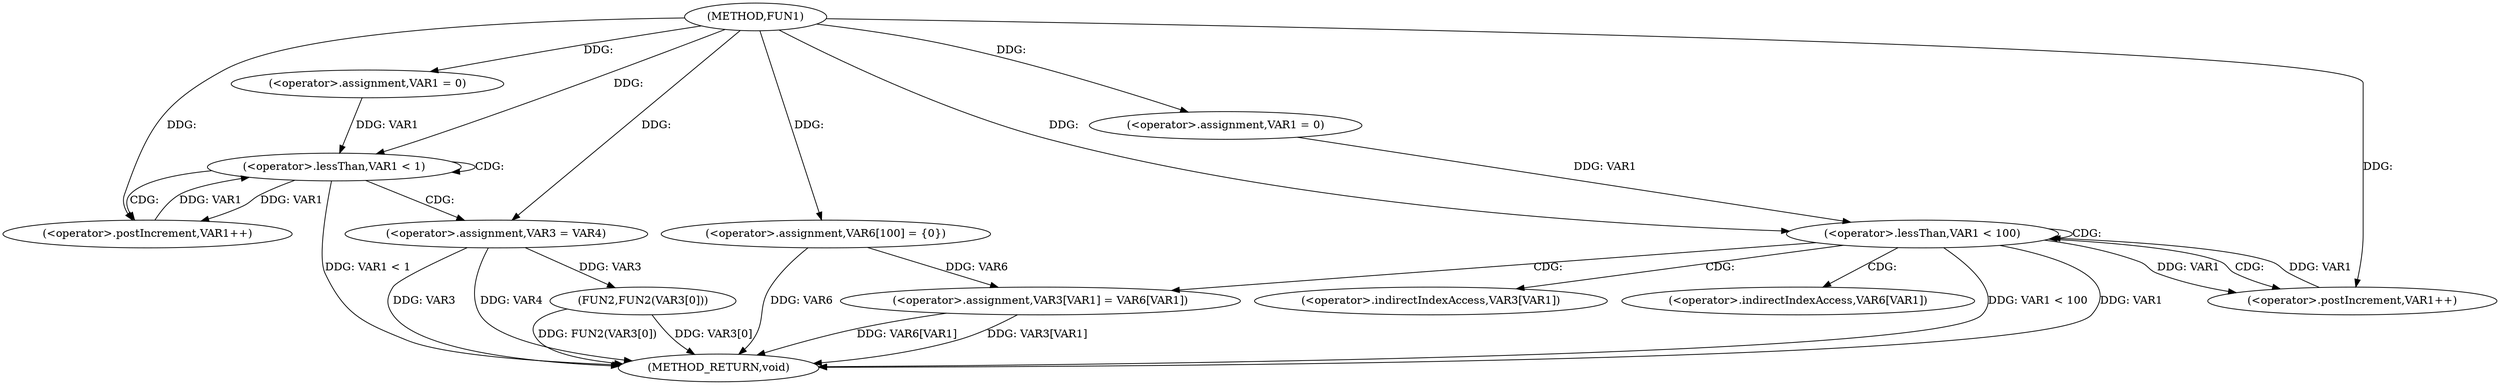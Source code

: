 digraph FUN1 {  
"1000100" [label = "(METHOD,FUN1)" ]
"1000146" [label = "(METHOD_RETURN,void)" ]
"1000107" [label = "(<operator>.assignment,VAR1 = 0)" ]
"1000110" [label = "(<operator>.lessThan,VAR1 < 1)" ]
"1000113" [label = "(<operator>.postIncrement,VAR1++)" ]
"1000116" [label = "(<operator>.assignment,VAR3 = VAR4)" ]
"1000121" [label = "(<operator>.assignment,VAR6[100] = {0})" ]
"1000126" [label = "(<operator>.assignment,VAR1 = 0)" ]
"1000129" [label = "(<operator>.lessThan,VAR1 < 100)" ]
"1000132" [label = "(<operator>.postIncrement,VAR1++)" ]
"1000135" [label = "(<operator>.assignment,VAR3[VAR1] = VAR6[VAR1])" ]
"1000142" [label = "(FUN2,FUN2(VAR3[0]))" ]
"1000136" [label = "(<operator>.indirectIndexAccess,VAR3[VAR1])" ]
"1000139" [label = "(<operator>.indirectIndexAccess,VAR6[VAR1])" ]
  "1000116" -> "1000146"  [ label = "DDG: VAR3"] 
  "1000142" -> "1000146"  [ label = "DDG: FUN2(VAR3[0])"] 
  "1000129" -> "1000146"  [ label = "DDG: VAR1 < 100"] 
  "1000116" -> "1000146"  [ label = "DDG: VAR4"] 
  "1000129" -> "1000146"  [ label = "DDG: VAR1"] 
  "1000135" -> "1000146"  [ label = "DDG: VAR6[VAR1]"] 
  "1000110" -> "1000146"  [ label = "DDG: VAR1 < 1"] 
  "1000142" -> "1000146"  [ label = "DDG: VAR3[0]"] 
  "1000135" -> "1000146"  [ label = "DDG: VAR3[VAR1]"] 
  "1000121" -> "1000146"  [ label = "DDG: VAR6"] 
  "1000100" -> "1000107"  [ label = "DDG: "] 
  "1000107" -> "1000110"  [ label = "DDG: VAR1"] 
  "1000113" -> "1000110"  [ label = "DDG: VAR1"] 
  "1000100" -> "1000110"  [ label = "DDG: "] 
  "1000110" -> "1000113"  [ label = "DDG: VAR1"] 
  "1000100" -> "1000113"  [ label = "DDG: "] 
  "1000100" -> "1000116"  [ label = "DDG: "] 
  "1000100" -> "1000121"  [ label = "DDG: "] 
  "1000100" -> "1000126"  [ label = "DDG: "] 
  "1000126" -> "1000129"  [ label = "DDG: VAR1"] 
  "1000132" -> "1000129"  [ label = "DDG: VAR1"] 
  "1000100" -> "1000129"  [ label = "DDG: "] 
  "1000129" -> "1000132"  [ label = "DDG: VAR1"] 
  "1000100" -> "1000132"  [ label = "DDG: "] 
  "1000121" -> "1000135"  [ label = "DDG: VAR6"] 
  "1000116" -> "1000142"  [ label = "DDG: VAR3"] 
  "1000110" -> "1000110"  [ label = "CDG: "] 
  "1000110" -> "1000116"  [ label = "CDG: "] 
  "1000110" -> "1000113"  [ label = "CDG: "] 
  "1000129" -> "1000132"  [ label = "CDG: "] 
  "1000129" -> "1000129"  [ label = "CDG: "] 
  "1000129" -> "1000139"  [ label = "CDG: "] 
  "1000129" -> "1000135"  [ label = "CDG: "] 
  "1000129" -> "1000136"  [ label = "CDG: "] 
}

